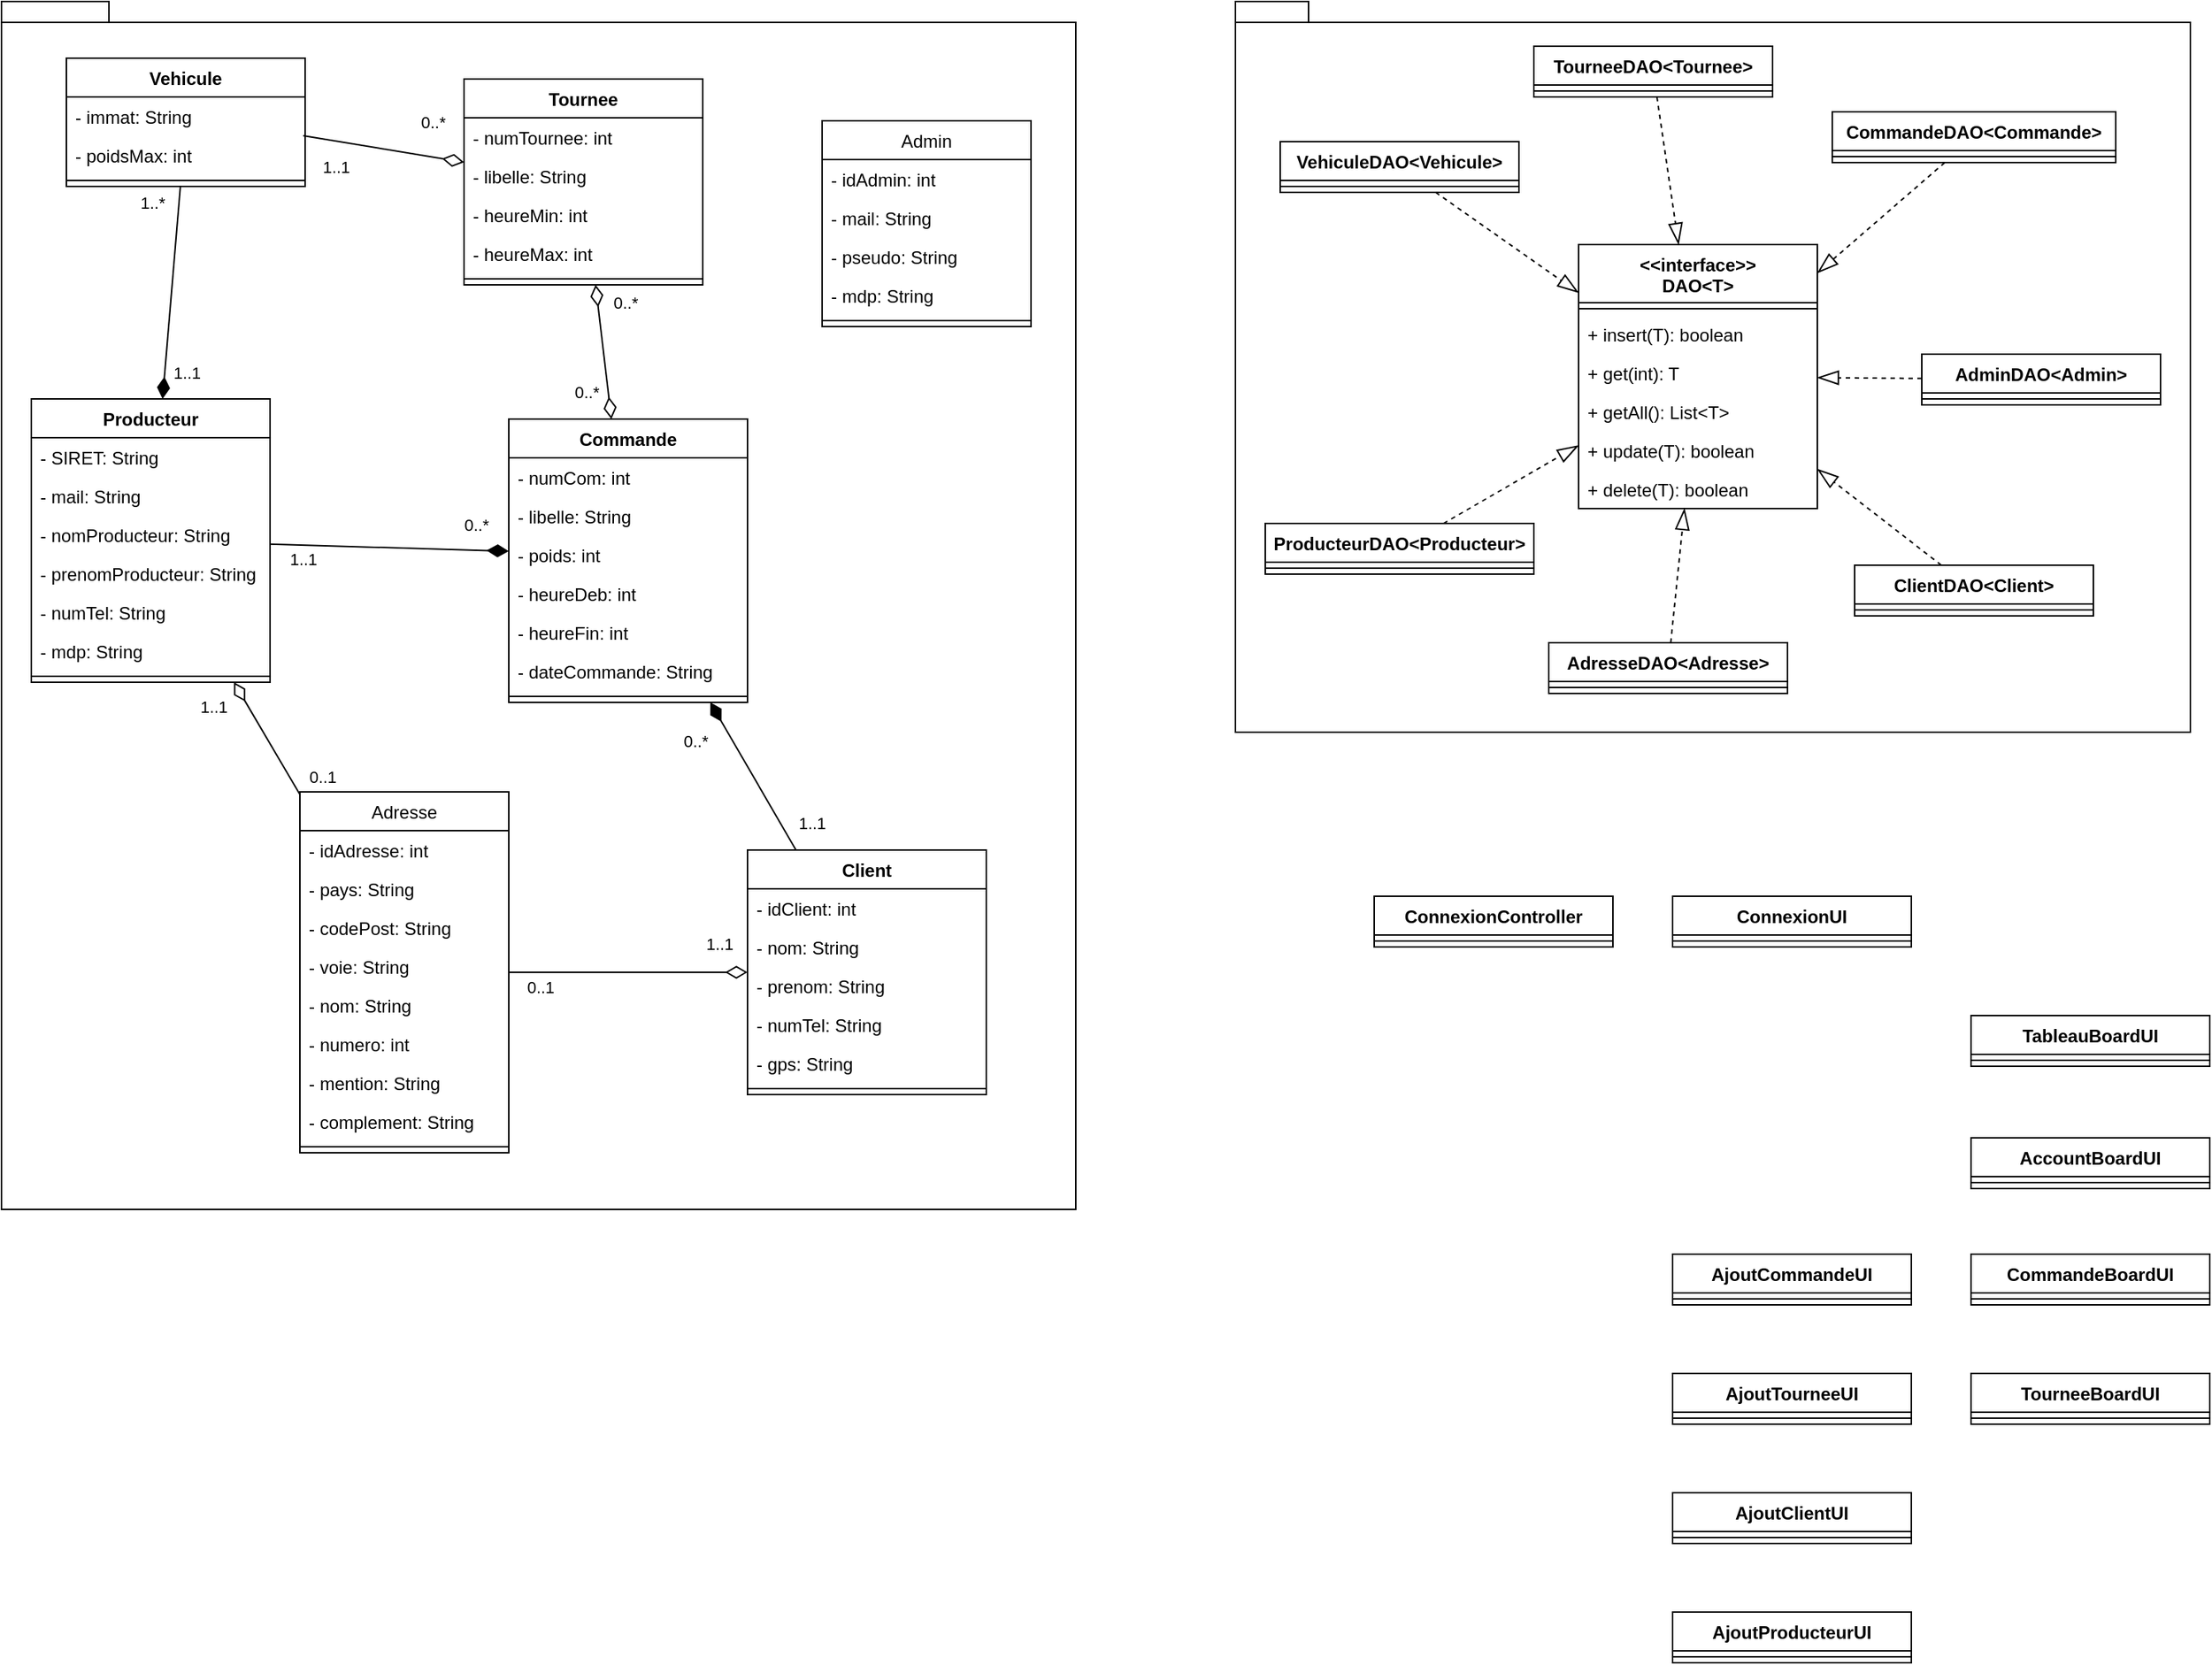 <mxfile version="20.5.1" type="device"><diagram id="C5RBs43oDa-KdzZeNtuy" name="Class"><mxGraphModel dx="1390" dy="1975" grid="1" gridSize="10" guides="1" tooltips="1" connect="1" arrows="1" fold="1" page="1" pageScale="1" pageWidth="827" pageHeight="1169" math="0" shadow="0"><root><mxCell id="WIyWlLk6GJQsqaUBKTNV-0"/><mxCell id="WIyWlLk6GJQsqaUBKTNV-1" parent="WIyWlLk6GJQsqaUBKTNV-0"/><mxCell id="vWDcuupS9mwyKKGLhvt5-141" value="" style="shape=folder;fontStyle=1;spacingTop=10;tabWidth=40;tabHeight=14;tabPosition=left;html=1;shadow=0;glass=0;" vertex="1" parent="WIyWlLk6GJQsqaUBKTNV-1"><mxGeometry x="827" width="640" height="490" as="geometry"/></mxCell><mxCell id="vWDcuupS9mwyKKGLhvt5-93" value="" style="shape=folder;fontStyle=1;spacingTop=10;tabWidth=12;tabHeight=14;tabPosition=left;html=1;shadow=0;" vertex="1" parent="WIyWlLk6GJQsqaUBKTNV-1"><mxGeometry width="720" height="810" as="geometry"/></mxCell><mxCell id="vWDcuupS9mwyKKGLhvt5-4" value="Tournee" style="swimlane;fontStyle=1;align=center;verticalAlign=top;childLayout=stackLayout;horizontal=1;startSize=26;horizontalStack=0;resizeParent=1;resizeParentMax=0;resizeLast=0;collapsible=1;marginBottom=0;" vertex="1" parent="WIyWlLk6GJQsqaUBKTNV-1"><mxGeometry x="310" y="52" width="160" height="138" as="geometry"/></mxCell><mxCell id="vWDcuupS9mwyKKGLhvt5-5" value="- numTournee: int&#xA;" style="text;strokeColor=none;fillColor=none;align=left;verticalAlign=top;spacingLeft=4;spacingRight=4;overflow=hidden;rotatable=0;points=[[0,0.5],[1,0.5]];portConstraint=eastwest;" vertex="1" parent="vWDcuupS9mwyKKGLhvt5-4"><mxGeometry y="26" width="160" height="26" as="geometry"/></mxCell><mxCell id="vWDcuupS9mwyKKGLhvt5-9" value="- libelle: String" style="text;strokeColor=none;fillColor=none;align=left;verticalAlign=top;spacingLeft=4;spacingRight=4;overflow=hidden;rotatable=0;points=[[0,0.5],[1,0.5]];portConstraint=eastwest;" vertex="1" parent="vWDcuupS9mwyKKGLhvt5-4"><mxGeometry y="52" width="160" height="26" as="geometry"/></mxCell><mxCell id="vWDcuupS9mwyKKGLhvt5-10" value="- heureMin: int" style="text;strokeColor=none;fillColor=none;align=left;verticalAlign=top;spacingLeft=4;spacingRight=4;overflow=hidden;rotatable=0;points=[[0,0.5],[1,0.5]];portConstraint=eastwest;" vertex="1" parent="vWDcuupS9mwyKKGLhvt5-4"><mxGeometry y="78" width="160" height="26" as="geometry"/></mxCell><mxCell id="vWDcuupS9mwyKKGLhvt5-11" value="- heureMax: int" style="text;strokeColor=none;fillColor=none;align=left;verticalAlign=top;spacingLeft=4;spacingRight=4;overflow=hidden;rotatable=0;points=[[0,0.5],[1,0.5]];portConstraint=eastwest;" vertex="1" parent="vWDcuupS9mwyKKGLhvt5-4"><mxGeometry y="104" width="160" height="26" as="geometry"/></mxCell><mxCell id="vWDcuupS9mwyKKGLhvt5-12" value="" style="line;strokeWidth=1;fillColor=none;align=left;verticalAlign=middle;spacingTop=-1;spacingLeft=3;spacingRight=3;rotatable=0;labelPosition=right;points=[];portConstraint=eastwest;strokeColor=inherit;" vertex="1" parent="vWDcuupS9mwyKKGLhvt5-4"><mxGeometry y="130" width="160" height="8" as="geometry"/></mxCell><mxCell id="vWDcuupS9mwyKKGLhvt5-32" style="rounded=0;orthogonalLoop=1;jettySize=auto;html=1;strokeWidth=1;startArrow=none;startFill=0;endArrow=diamondThin;endFill=1;startSize=12;endSize=12;" edge="1" parent="WIyWlLk6GJQsqaUBKTNV-1" source="vWDcuupS9mwyKKGLhvt5-14" target="vWDcuupS9mwyKKGLhvt5-21"><mxGeometry relative="1" as="geometry"/></mxCell><mxCell id="vWDcuupS9mwyKKGLhvt5-81" value="1..1" style="edgeLabel;html=1;align=center;verticalAlign=middle;resizable=0;points=[];" vertex="1" connectable="0" parent="vWDcuupS9mwyKKGLhvt5-32"><mxGeometry x="0.733" y="-1" relative="1" as="geometry"><mxPoint x="15" y="1" as="offset"/></mxGeometry></mxCell><mxCell id="vWDcuupS9mwyKKGLhvt5-82" value="1..*" style="edgeLabel;html=1;align=center;verticalAlign=middle;resizable=0;points=[];" vertex="1" connectable="0" parent="vWDcuupS9mwyKKGLhvt5-32"><mxGeometry x="-0.886" relative="1" as="geometry"><mxPoint x="-18" y="3" as="offset"/></mxGeometry></mxCell><mxCell id="vWDcuupS9mwyKKGLhvt5-14" value="Vehicule" style="swimlane;fontStyle=1;align=center;verticalAlign=top;childLayout=stackLayout;horizontal=1;startSize=26;horizontalStack=0;resizeParent=1;resizeParentMax=0;resizeLast=0;collapsible=1;marginBottom=0;" vertex="1" parent="WIyWlLk6GJQsqaUBKTNV-1"><mxGeometry x="43.5" y="38" width="160" height="86" as="geometry"/></mxCell><mxCell id="vWDcuupS9mwyKKGLhvt5-15" value="- immat: String" style="text;strokeColor=none;fillColor=none;align=left;verticalAlign=top;spacingLeft=4;spacingRight=4;overflow=hidden;rotatable=0;points=[[0,0.5],[1,0.5]];portConstraint=eastwest;" vertex="1" parent="vWDcuupS9mwyKKGLhvt5-14"><mxGeometry y="26" width="160" height="26" as="geometry"/></mxCell><mxCell id="vWDcuupS9mwyKKGLhvt5-18" value="- poidsMax: int" style="text;strokeColor=none;fillColor=none;align=left;verticalAlign=top;spacingLeft=4;spacingRight=4;overflow=hidden;rotatable=0;points=[[0,0.5],[1,0.5]];portConstraint=eastwest;" vertex="1" parent="vWDcuupS9mwyKKGLhvt5-14"><mxGeometry y="52" width="160" height="26" as="geometry"/></mxCell><mxCell id="vWDcuupS9mwyKKGLhvt5-16" value="" style="line;strokeWidth=1;fillColor=none;align=left;verticalAlign=middle;spacingTop=-1;spacingLeft=3;spacingRight=3;rotatable=0;labelPosition=right;points=[];portConstraint=eastwest;strokeColor=inherit;" vertex="1" parent="vWDcuupS9mwyKKGLhvt5-14"><mxGeometry y="78" width="160" height="8" as="geometry"/></mxCell><mxCell id="vWDcuupS9mwyKKGLhvt5-21" value="Producteur" style="swimlane;fontStyle=1;align=center;verticalAlign=top;childLayout=stackLayout;horizontal=1;startSize=26;horizontalStack=0;resizeParent=1;resizeParentMax=0;resizeLast=0;collapsible=1;marginBottom=0;" vertex="1" parent="WIyWlLk6GJQsqaUBKTNV-1"><mxGeometry x="20" y="266.5" width="160" height="190" as="geometry"/></mxCell><mxCell id="vWDcuupS9mwyKKGLhvt5-22" value="- SIRET: String" style="text;strokeColor=none;fillColor=none;align=left;verticalAlign=top;spacingLeft=4;spacingRight=4;overflow=hidden;rotatable=0;points=[[0,0.5],[1,0.5]];portConstraint=eastwest;" vertex="1" parent="vWDcuupS9mwyKKGLhvt5-21"><mxGeometry y="26" width="160" height="26" as="geometry"/></mxCell><mxCell id="vWDcuupS9mwyKKGLhvt5-25" value="- mail: String" style="text;strokeColor=none;fillColor=none;align=left;verticalAlign=top;spacingLeft=4;spacingRight=4;overflow=hidden;rotatable=0;points=[[0,0.5],[1,0.5]];portConstraint=eastwest;" vertex="1" parent="vWDcuupS9mwyKKGLhvt5-21"><mxGeometry y="52" width="160" height="26" as="geometry"/></mxCell><mxCell id="vWDcuupS9mwyKKGLhvt5-26" value="- nomProducteur: String" style="text;strokeColor=none;fillColor=none;align=left;verticalAlign=top;spacingLeft=4;spacingRight=4;overflow=hidden;rotatable=0;points=[[0,0.5],[1,0.5]];portConstraint=eastwest;" vertex="1" parent="vWDcuupS9mwyKKGLhvt5-21"><mxGeometry y="78" width="160" height="26" as="geometry"/></mxCell><mxCell id="vWDcuupS9mwyKKGLhvt5-27" value="- prenomProducteur: String" style="text;strokeColor=none;fillColor=none;align=left;verticalAlign=top;spacingLeft=4;spacingRight=4;overflow=hidden;rotatable=0;points=[[0,0.5],[1,0.5]];portConstraint=eastwest;" vertex="1" parent="vWDcuupS9mwyKKGLhvt5-21"><mxGeometry y="104" width="160" height="26" as="geometry"/></mxCell><mxCell id="vWDcuupS9mwyKKGLhvt5-28" value="- numTel: String" style="text;strokeColor=none;fillColor=none;align=left;verticalAlign=top;spacingLeft=4;spacingRight=4;overflow=hidden;rotatable=0;points=[[0,0.5],[1,0.5]];portConstraint=eastwest;" vertex="1" parent="vWDcuupS9mwyKKGLhvt5-21"><mxGeometry y="130" width="160" height="26" as="geometry"/></mxCell><mxCell id="vWDcuupS9mwyKKGLhvt5-29" value="- mdp: String" style="text;strokeColor=none;fillColor=none;align=left;verticalAlign=top;spacingLeft=4;spacingRight=4;overflow=hidden;rotatable=0;points=[[0,0.5],[1,0.5]];portConstraint=eastwest;" vertex="1" parent="vWDcuupS9mwyKKGLhvt5-21"><mxGeometry y="156" width="160" height="26" as="geometry"/></mxCell><mxCell id="vWDcuupS9mwyKKGLhvt5-23" value="" style="line;strokeWidth=1;fillColor=none;align=left;verticalAlign=middle;spacingTop=-1;spacingLeft=3;spacingRight=3;rotatable=0;labelPosition=right;points=[];portConstraint=eastwest;strokeColor=inherit;" vertex="1" parent="vWDcuupS9mwyKKGLhvt5-21"><mxGeometry y="182" width="160" height="8" as="geometry"/></mxCell><mxCell id="vWDcuupS9mwyKKGLhvt5-31" style="rounded=0;orthogonalLoop=1;jettySize=auto;html=1;strokeWidth=1;startArrow=none;startFill=0;endArrow=diamondThin;endFill=0;startSize=12;endSize=12;" edge="1" parent="WIyWlLk6GJQsqaUBKTNV-1" source="vWDcuupS9mwyKKGLhvt5-15" target="vWDcuupS9mwyKKGLhvt5-4"><mxGeometry relative="1" as="geometry"/></mxCell><mxCell id="vWDcuupS9mwyKKGLhvt5-83" value="0..*" style="edgeLabel;html=1;align=center;verticalAlign=middle;resizable=0;points=[];" vertex="1" connectable="0" parent="vWDcuupS9mwyKKGLhvt5-31"><mxGeometry x="0.629" relative="1" as="geometry"><mxPoint x="-1" y="-24" as="offset"/></mxGeometry></mxCell><mxCell id="vWDcuupS9mwyKKGLhvt5-84" value="1..1" style="edgeLabel;html=1;align=center;verticalAlign=middle;resizable=0;points=[];" vertex="1" connectable="0" parent="vWDcuupS9mwyKKGLhvt5-31"><mxGeometry x="-0.735" y="1" relative="1" as="geometry"><mxPoint x="7" y="19" as="offset"/></mxGeometry></mxCell><mxCell id="vWDcuupS9mwyKKGLhvt5-42" style="edgeStyle=none;rounded=0;orthogonalLoop=1;jettySize=auto;html=1;strokeWidth=1;startArrow=diamondThin;startFill=0;endArrow=diamondThin;endFill=0;startSize=12;endSize=12;" edge="1" parent="WIyWlLk6GJQsqaUBKTNV-1" source="vWDcuupS9mwyKKGLhvt5-33" target="vWDcuupS9mwyKKGLhvt5-4"><mxGeometry relative="1" as="geometry"/></mxCell><mxCell id="vWDcuupS9mwyKKGLhvt5-91" value="0..*" style="edgeLabel;html=1;align=center;verticalAlign=middle;resizable=0;points=[];" vertex="1" connectable="0" parent="vWDcuupS9mwyKKGLhvt5-42"><mxGeometry x="0.674" y="-1" relative="1" as="geometry"><mxPoint x="17" y="-3" as="offset"/></mxGeometry></mxCell><mxCell id="vWDcuupS9mwyKKGLhvt5-92" value="0..*" style="edgeLabel;html=1;align=center;verticalAlign=middle;resizable=0;points=[];" vertex="1" connectable="0" parent="vWDcuupS9mwyKKGLhvt5-42"><mxGeometry x="-0.584" relative="1" as="geometry"><mxPoint x="-15" y="1" as="offset"/></mxGeometry></mxCell><mxCell id="vWDcuupS9mwyKKGLhvt5-33" value="Commande" style="swimlane;fontStyle=1;align=center;verticalAlign=top;childLayout=stackLayout;horizontal=1;startSize=26;horizontalStack=0;resizeParent=1;resizeParentMax=0;resizeLast=0;collapsible=1;marginBottom=0;swimlaneLine=1;shadow=0;" vertex="1" parent="WIyWlLk6GJQsqaUBKTNV-1"><mxGeometry x="340" y="280" width="160" height="190" as="geometry"/></mxCell><mxCell id="vWDcuupS9mwyKKGLhvt5-34" value="- numCom: int" style="text;strokeColor=none;fillColor=none;align=left;verticalAlign=top;spacingLeft=4;spacingRight=4;overflow=hidden;rotatable=0;points=[[0,0.5],[1,0.5]];portConstraint=eastwest;" vertex="1" parent="vWDcuupS9mwyKKGLhvt5-33"><mxGeometry y="26" width="160" height="26" as="geometry"/></mxCell><mxCell id="vWDcuupS9mwyKKGLhvt5-37" value="- libelle: String" style="text;strokeColor=none;fillColor=none;align=left;verticalAlign=top;spacingLeft=4;spacingRight=4;overflow=hidden;rotatable=0;points=[[0,0.5],[1,0.5]];portConstraint=eastwest;" vertex="1" parent="vWDcuupS9mwyKKGLhvt5-33"><mxGeometry y="52" width="160" height="26" as="geometry"/></mxCell><mxCell id="vWDcuupS9mwyKKGLhvt5-38" value="- poids: int" style="text;strokeColor=none;fillColor=none;align=left;verticalAlign=top;spacingLeft=4;spacingRight=4;overflow=hidden;rotatable=0;points=[[0,0.5],[1,0.5]];portConstraint=eastwest;" vertex="1" parent="vWDcuupS9mwyKKGLhvt5-33"><mxGeometry y="78" width="160" height="26" as="geometry"/></mxCell><mxCell id="vWDcuupS9mwyKKGLhvt5-39" value="- heureDeb: int" style="text;strokeColor=none;fillColor=none;align=left;verticalAlign=top;spacingLeft=4;spacingRight=4;overflow=hidden;rotatable=0;points=[[0,0.5],[1,0.5]];portConstraint=eastwest;" vertex="1" parent="vWDcuupS9mwyKKGLhvt5-33"><mxGeometry y="104" width="160" height="26" as="geometry"/></mxCell><mxCell id="vWDcuupS9mwyKKGLhvt5-40" value="- heureFin: int" style="text;strokeColor=none;fillColor=none;align=left;verticalAlign=top;spacingLeft=4;spacingRight=4;overflow=hidden;rotatable=0;points=[[0,0.5],[1,0.5]];portConstraint=eastwest;" vertex="1" parent="vWDcuupS9mwyKKGLhvt5-33"><mxGeometry y="130" width="160" height="26" as="geometry"/></mxCell><mxCell id="vWDcuupS9mwyKKGLhvt5-41" value="- dateCommande: String" style="text;strokeColor=none;fillColor=none;align=left;verticalAlign=top;spacingLeft=4;spacingRight=4;overflow=hidden;rotatable=0;points=[[0,0.5],[1,0.5]];portConstraint=eastwest;" vertex="1" parent="vWDcuupS9mwyKKGLhvt5-33"><mxGeometry y="156" width="160" height="26" as="geometry"/></mxCell><mxCell id="vWDcuupS9mwyKKGLhvt5-35" value="" style="line;strokeWidth=1;fillColor=none;align=left;verticalAlign=middle;spacingTop=-1;spacingLeft=3;spacingRight=3;rotatable=0;labelPosition=right;points=[];portConstraint=eastwest;strokeColor=inherit;" vertex="1" parent="vWDcuupS9mwyKKGLhvt5-33"><mxGeometry y="182" width="160" height="8" as="geometry"/></mxCell><mxCell id="vWDcuupS9mwyKKGLhvt5-44" style="edgeStyle=none;rounded=0;orthogonalLoop=1;jettySize=auto;html=1;strokeWidth=1;startArrow=none;startFill=0;endArrow=diamondThin;endFill=1;startSize=12;endSize=12;shadow=0;" edge="1" parent="WIyWlLk6GJQsqaUBKTNV-1" source="vWDcuupS9mwyKKGLhvt5-21" target="vWDcuupS9mwyKKGLhvt5-38"><mxGeometry relative="1" as="geometry"/></mxCell><mxCell id="vWDcuupS9mwyKKGLhvt5-78" value="0..*" style="edgeLabel;html=1;align=center;verticalAlign=middle;resizable=0;points=[];" vertex="1" connectable="0" parent="vWDcuupS9mwyKKGLhvt5-44"><mxGeometry x="0.592" y="-1" relative="1" as="geometry"><mxPoint x="10" y="-18" as="offset"/></mxGeometry></mxCell><mxCell id="vWDcuupS9mwyKKGLhvt5-80" value="1..1" style="edgeLabel;html=1;align=center;verticalAlign=middle;resizable=0;points=[];" vertex="1" connectable="0" parent="vWDcuupS9mwyKKGLhvt5-44"><mxGeometry x="-0.765" y="1" relative="1" as="geometry"><mxPoint x="3" y="10" as="offset"/></mxGeometry></mxCell><mxCell id="vWDcuupS9mwyKKGLhvt5-55" style="edgeStyle=none;rounded=0;orthogonalLoop=1;jettySize=auto;html=1;strokeWidth=1;startArrow=none;startFill=0;endArrow=diamondThin;endFill=0;startSize=12;endSize=12;" edge="1" parent="WIyWlLk6GJQsqaUBKTNV-1" source="vWDcuupS9mwyKKGLhvt5-45" target="vWDcuupS9mwyKKGLhvt5-21"><mxGeometry relative="1" as="geometry"/></mxCell><mxCell id="vWDcuupS9mwyKKGLhvt5-85" value="1..1" style="edgeLabel;html=1;align=center;verticalAlign=middle;resizable=0;points=[];" vertex="1" connectable="0" parent="vWDcuupS9mwyKKGLhvt5-55"><mxGeometry x="0.731" relative="1" as="geometry"><mxPoint x="-20" y="6" as="offset"/></mxGeometry></mxCell><mxCell id="vWDcuupS9mwyKKGLhvt5-86" value="0..1" style="edgeLabel;html=1;align=center;verticalAlign=middle;resizable=0;points=[];" vertex="1" connectable="0" parent="vWDcuupS9mwyKKGLhvt5-55"><mxGeometry x="-0.769" relative="1" as="geometry"><mxPoint x="20" y="-3" as="offset"/></mxGeometry></mxCell><mxCell id="vWDcuupS9mwyKKGLhvt5-71" style="edgeStyle=none;rounded=0;orthogonalLoop=1;jettySize=auto;html=1;strokeWidth=1;startArrow=none;startFill=0;endArrow=diamondThin;endFill=0;startSize=12;endSize=12;" edge="1" parent="WIyWlLk6GJQsqaUBKTNV-1" source="vWDcuupS9mwyKKGLhvt5-45" target="vWDcuupS9mwyKKGLhvt5-62"><mxGeometry relative="1" as="geometry"/></mxCell><mxCell id="vWDcuupS9mwyKKGLhvt5-87" value="0..1" style="edgeLabel;html=1;align=center;verticalAlign=middle;resizable=0;points=[];" vertex="1" connectable="0" parent="vWDcuupS9mwyKKGLhvt5-71"><mxGeometry x="-0.84" y="-2" relative="1" as="geometry"><mxPoint x="8" y="8" as="offset"/></mxGeometry></mxCell><mxCell id="vWDcuupS9mwyKKGLhvt5-88" value="1..1" style="edgeLabel;html=1;align=center;verticalAlign=middle;resizable=0;points=[];" vertex="1" connectable="0" parent="vWDcuupS9mwyKKGLhvt5-71"><mxGeometry x="0.756" relative="1" as="geometry"><mxPoint y="-19" as="offset"/></mxGeometry></mxCell><mxCell id="vWDcuupS9mwyKKGLhvt5-45" value="Adresse" style="swimlane;fontStyle=0;childLayout=stackLayout;horizontal=1;startSize=26;fillColor=none;horizontalStack=0;resizeParent=1;resizeParentMax=0;resizeLast=0;collapsible=1;marginBottom=0;glass=0;" vertex="1" parent="WIyWlLk6GJQsqaUBKTNV-1"><mxGeometry x="200" y="530" width="140" height="242" as="geometry"><mxRectangle x="213.5" y="560" width="90" height="30" as="alternateBounds"/></mxGeometry></mxCell><mxCell id="vWDcuupS9mwyKKGLhvt5-46" value="- idAdresse: int" style="text;strokeColor=none;fillColor=none;align=left;verticalAlign=top;spacingLeft=4;spacingRight=4;overflow=hidden;rotatable=0;points=[[0,0.5],[1,0.5]];portConstraint=eastwest;" vertex="1" parent="vWDcuupS9mwyKKGLhvt5-45"><mxGeometry y="26" width="140" height="26" as="geometry"/></mxCell><mxCell id="vWDcuupS9mwyKKGLhvt5-47" value="- pays: String" style="text;strokeColor=none;fillColor=none;align=left;verticalAlign=top;spacingLeft=4;spacingRight=4;overflow=hidden;rotatable=0;points=[[0,0.5],[1,0.5]];portConstraint=eastwest;" vertex="1" parent="vWDcuupS9mwyKKGLhvt5-45"><mxGeometry y="52" width="140" height="26" as="geometry"/></mxCell><mxCell id="vWDcuupS9mwyKKGLhvt5-48" value="- codePost: String" style="text;strokeColor=none;fillColor=none;align=left;verticalAlign=top;spacingLeft=4;spacingRight=4;overflow=hidden;rotatable=0;points=[[0,0.5],[1,0.5]];portConstraint=eastwest;" vertex="1" parent="vWDcuupS9mwyKKGLhvt5-45"><mxGeometry y="78" width="140" height="26" as="geometry"/></mxCell><mxCell id="vWDcuupS9mwyKKGLhvt5-50" value="- voie: String" style="text;strokeColor=none;fillColor=none;align=left;verticalAlign=top;spacingLeft=4;spacingRight=4;overflow=hidden;rotatable=0;points=[[0,0.5],[1,0.5]];portConstraint=eastwest;" vertex="1" parent="vWDcuupS9mwyKKGLhvt5-45"><mxGeometry y="104" width="140" height="26" as="geometry"/></mxCell><mxCell id="vWDcuupS9mwyKKGLhvt5-51" value="- nom: String" style="text;strokeColor=none;fillColor=none;align=left;verticalAlign=top;spacingLeft=4;spacingRight=4;overflow=hidden;rotatable=0;points=[[0,0.5],[1,0.5]];portConstraint=eastwest;" vertex="1" parent="vWDcuupS9mwyKKGLhvt5-45"><mxGeometry y="130" width="140" height="26" as="geometry"/></mxCell><mxCell id="vWDcuupS9mwyKKGLhvt5-52" value="- numero: int" style="text;strokeColor=none;fillColor=none;align=left;verticalAlign=top;spacingLeft=4;spacingRight=4;overflow=hidden;rotatable=0;points=[[0,0.5],[1,0.5]];portConstraint=eastwest;" vertex="1" parent="vWDcuupS9mwyKKGLhvt5-45"><mxGeometry y="156" width="140" height="26" as="geometry"/></mxCell><mxCell id="vWDcuupS9mwyKKGLhvt5-53" value="- mention: String" style="text;strokeColor=none;fillColor=none;align=left;verticalAlign=top;spacingLeft=4;spacingRight=4;overflow=hidden;rotatable=0;points=[[0,0.5],[1,0.5]];portConstraint=eastwest;" vertex="1" parent="vWDcuupS9mwyKKGLhvt5-45"><mxGeometry y="182" width="140" height="26" as="geometry"/></mxCell><mxCell id="vWDcuupS9mwyKKGLhvt5-54" value="- complement: String" style="text;strokeColor=none;fillColor=none;align=left;verticalAlign=top;spacingLeft=4;spacingRight=4;overflow=hidden;rotatable=0;points=[[0,0.5],[1,0.5]];portConstraint=eastwest;" vertex="1" parent="vWDcuupS9mwyKKGLhvt5-45"><mxGeometry y="208" width="140" height="26" as="geometry"/></mxCell><mxCell id="vWDcuupS9mwyKKGLhvt5-49" value="" style="line;strokeWidth=1;fillColor=none;align=left;verticalAlign=middle;spacingTop=-1;spacingLeft=3;spacingRight=3;rotatable=0;labelPosition=right;points=[];portConstraint=eastwest;strokeColor=inherit;" vertex="1" parent="vWDcuupS9mwyKKGLhvt5-45"><mxGeometry y="234" width="140" height="8" as="geometry"/></mxCell><mxCell id="vWDcuupS9mwyKKGLhvt5-56" value="Admin" style="swimlane;fontStyle=0;childLayout=stackLayout;horizontal=1;startSize=26;fillColor=none;horizontalStack=0;resizeParent=1;resizeParentMax=0;resizeLast=0;collapsible=1;marginBottom=0;" vertex="1" parent="WIyWlLk6GJQsqaUBKTNV-1"><mxGeometry x="550" y="80" width="140" height="138" as="geometry"/></mxCell><mxCell id="vWDcuupS9mwyKKGLhvt5-57" value="- idAdmin: int" style="text;strokeColor=none;fillColor=none;align=left;verticalAlign=top;spacingLeft=4;spacingRight=4;overflow=hidden;rotatable=0;points=[[0,0.5],[1,0.5]];portConstraint=eastwest;" vertex="1" parent="vWDcuupS9mwyKKGLhvt5-56"><mxGeometry y="26" width="140" height="26" as="geometry"/></mxCell><mxCell id="vWDcuupS9mwyKKGLhvt5-58" value="- mail: String" style="text;strokeColor=none;fillColor=none;align=left;verticalAlign=top;spacingLeft=4;spacingRight=4;overflow=hidden;rotatable=0;points=[[0,0.5],[1,0.5]];portConstraint=eastwest;" vertex="1" parent="vWDcuupS9mwyKKGLhvt5-56"><mxGeometry y="52" width="140" height="26" as="geometry"/></mxCell><mxCell id="vWDcuupS9mwyKKGLhvt5-59" value="- pseudo: String" style="text;strokeColor=none;fillColor=none;align=left;verticalAlign=top;spacingLeft=4;spacingRight=4;overflow=hidden;rotatable=0;points=[[0,0.5],[1,0.5]];portConstraint=eastwest;" vertex="1" parent="vWDcuupS9mwyKKGLhvt5-56"><mxGeometry y="78" width="140" height="26" as="geometry"/></mxCell><mxCell id="vWDcuupS9mwyKKGLhvt5-60" value="- mdp: String" style="text;strokeColor=none;fillColor=none;align=left;verticalAlign=top;spacingLeft=4;spacingRight=4;overflow=hidden;rotatable=0;points=[[0,0.5],[1,0.5]];portConstraint=eastwest;" vertex="1" parent="vWDcuupS9mwyKKGLhvt5-56"><mxGeometry y="104" width="140" height="26" as="geometry"/></mxCell><mxCell id="vWDcuupS9mwyKKGLhvt5-61" value="" style="line;strokeWidth=1;fillColor=none;align=left;verticalAlign=middle;spacingTop=-1;spacingLeft=3;spacingRight=3;rotatable=0;labelPosition=right;points=[];portConstraint=eastwest;strokeColor=inherit;" vertex="1" parent="vWDcuupS9mwyKKGLhvt5-56"><mxGeometry y="130" width="140" height="8" as="geometry"/></mxCell><mxCell id="vWDcuupS9mwyKKGLhvt5-72" style="edgeStyle=none;rounded=0;orthogonalLoop=1;jettySize=auto;html=1;strokeWidth=1;startArrow=none;startFill=0;endArrow=diamondThin;endFill=1;startSize=12;endSize=12;" edge="1" parent="WIyWlLk6GJQsqaUBKTNV-1" source="vWDcuupS9mwyKKGLhvt5-62" target="vWDcuupS9mwyKKGLhvt5-33"><mxGeometry relative="1" as="geometry"/></mxCell><mxCell id="vWDcuupS9mwyKKGLhvt5-89" value="0..*" style="edgeLabel;html=1;align=center;verticalAlign=middle;resizable=0;points=[];" vertex="1" connectable="0" parent="vWDcuupS9mwyKKGLhvt5-72"><mxGeometry x="0.733" y="-2" relative="1" as="geometry"><mxPoint x="-20" y="13" as="offset"/></mxGeometry></mxCell><mxCell id="vWDcuupS9mwyKKGLhvt5-90" value="1..1" style="edgeLabel;html=1;align=center;verticalAlign=middle;resizable=0;points=[];" vertex="1" connectable="0" parent="vWDcuupS9mwyKKGLhvt5-72"><mxGeometry x="-0.73" y="2" relative="1" as="geometry"><mxPoint x="20" y="-6" as="offset"/></mxGeometry></mxCell><mxCell id="vWDcuupS9mwyKKGLhvt5-62" value="Client" style="swimlane;fontStyle=1;align=center;verticalAlign=top;childLayout=stackLayout;horizontal=1;startSize=26;horizontalStack=0;resizeParent=1;resizeParentMax=0;resizeLast=0;collapsible=1;marginBottom=0;" vertex="1" parent="WIyWlLk6GJQsqaUBKTNV-1"><mxGeometry x="500" y="569" width="160" height="164" as="geometry"/></mxCell><mxCell id="vWDcuupS9mwyKKGLhvt5-63" value="- idClient: int" style="text;strokeColor=none;fillColor=none;align=left;verticalAlign=top;spacingLeft=4;spacingRight=4;overflow=hidden;rotatable=0;points=[[0,0.5],[1,0.5]];portConstraint=eastwest;" vertex="1" parent="vWDcuupS9mwyKKGLhvt5-62"><mxGeometry y="26" width="160" height="26" as="geometry"/></mxCell><mxCell id="vWDcuupS9mwyKKGLhvt5-65" value="- nom: String" style="text;strokeColor=none;fillColor=none;align=left;verticalAlign=top;spacingLeft=4;spacingRight=4;overflow=hidden;rotatable=0;points=[[0,0.5],[1,0.5]];portConstraint=eastwest;" vertex="1" parent="vWDcuupS9mwyKKGLhvt5-62"><mxGeometry y="52" width="160" height="26" as="geometry"/></mxCell><mxCell id="vWDcuupS9mwyKKGLhvt5-66" value="- prenom: String" style="text;strokeColor=none;fillColor=none;align=left;verticalAlign=top;spacingLeft=4;spacingRight=4;overflow=hidden;rotatable=0;points=[[0,0.5],[1,0.5]];portConstraint=eastwest;" vertex="1" parent="vWDcuupS9mwyKKGLhvt5-62"><mxGeometry y="78" width="160" height="26" as="geometry"/></mxCell><mxCell id="vWDcuupS9mwyKKGLhvt5-67" value="- numTel: String" style="text;strokeColor=none;fillColor=none;align=left;verticalAlign=top;spacingLeft=4;spacingRight=4;overflow=hidden;rotatable=0;points=[[0,0.5],[1,0.5]];portConstraint=eastwest;" vertex="1" parent="vWDcuupS9mwyKKGLhvt5-62"><mxGeometry y="104" width="160" height="26" as="geometry"/></mxCell><mxCell id="vWDcuupS9mwyKKGLhvt5-68" value="- gps: String" style="text;strokeColor=none;fillColor=none;align=left;verticalAlign=top;spacingLeft=4;spacingRight=4;overflow=hidden;rotatable=0;points=[[0,0.5],[1,0.5]];portConstraint=eastwest;" vertex="1" parent="vWDcuupS9mwyKKGLhvt5-62"><mxGeometry y="130" width="160" height="26" as="geometry"/></mxCell><mxCell id="vWDcuupS9mwyKKGLhvt5-64" value="" style="line;strokeWidth=1;fillColor=none;align=left;verticalAlign=middle;spacingTop=-1;spacingLeft=3;spacingRight=3;rotatable=0;labelPosition=right;points=[];portConstraint=eastwest;strokeColor=inherit;" vertex="1" parent="vWDcuupS9mwyKKGLhvt5-62"><mxGeometry y="156" width="160" height="8" as="geometry"/></mxCell><mxCell id="vWDcuupS9mwyKKGLhvt5-107" value="&lt;&lt;interface&gt;&gt;&#xA;DAO&lt;T&gt;&#xA;" style="swimlane;fontStyle=1;align=center;verticalAlign=top;childLayout=stackLayout;horizontal=1;startSize=39;horizontalStack=0;resizeParent=1;resizeParentMax=0;resizeLast=0;collapsible=1;marginBottom=0;shadow=0;glass=0;" vertex="1" parent="WIyWlLk6GJQsqaUBKTNV-1"><mxGeometry x="1057" y="163" width="160" height="177" as="geometry"/></mxCell><mxCell id="vWDcuupS9mwyKKGLhvt5-109" value="" style="line;strokeWidth=1;fillColor=none;align=left;verticalAlign=middle;spacingTop=-1;spacingLeft=3;spacingRight=3;rotatable=0;labelPosition=right;points=[];portConstraint=eastwest;strokeColor=inherit;shadow=0;glass=0;" vertex="1" parent="vWDcuupS9mwyKKGLhvt5-107"><mxGeometry y="39" width="160" height="8" as="geometry"/></mxCell><mxCell id="vWDcuupS9mwyKKGLhvt5-108" value="+ insert(T): boolean" style="text;strokeColor=none;fillColor=none;align=left;verticalAlign=top;spacingLeft=4;spacingRight=4;overflow=hidden;rotatable=0;points=[[0,0.5],[1,0.5]];portConstraint=eastwest;shadow=0;glass=0;" vertex="1" parent="vWDcuupS9mwyKKGLhvt5-107"><mxGeometry y="47" width="160" height="26" as="geometry"/></mxCell><mxCell id="vWDcuupS9mwyKKGLhvt5-114" value="+ get(int): T" style="text;strokeColor=none;fillColor=none;align=left;verticalAlign=top;spacingLeft=4;spacingRight=4;overflow=hidden;rotatable=0;points=[[0,0.5],[1,0.5]];portConstraint=eastwest;shadow=0;glass=0;" vertex="1" parent="vWDcuupS9mwyKKGLhvt5-107"><mxGeometry y="73" width="160" height="26" as="geometry"/></mxCell><mxCell id="vWDcuupS9mwyKKGLhvt5-117" value="+ getAll(): List&lt;T&gt;" style="text;strokeColor=none;fillColor=none;align=left;verticalAlign=top;spacingLeft=4;spacingRight=4;overflow=hidden;rotatable=0;points=[[0,0.5],[1,0.5]];portConstraint=eastwest;shadow=0;glass=0;" vertex="1" parent="vWDcuupS9mwyKKGLhvt5-107"><mxGeometry y="99" width="160" height="26" as="geometry"/></mxCell><mxCell id="vWDcuupS9mwyKKGLhvt5-115" value="+ update(T): boolean" style="text;strokeColor=none;fillColor=none;align=left;verticalAlign=top;spacingLeft=4;spacingRight=4;overflow=hidden;rotatable=0;points=[[0,0.5],[1,0.5]];portConstraint=eastwest;shadow=0;glass=0;" vertex="1" parent="vWDcuupS9mwyKKGLhvt5-107"><mxGeometry y="125" width="160" height="26" as="geometry"/></mxCell><mxCell id="vWDcuupS9mwyKKGLhvt5-116" value="+ delete(T): boolean" style="text;strokeColor=none;fillColor=none;align=left;verticalAlign=top;spacingLeft=4;spacingRight=4;overflow=hidden;rotatable=0;points=[[0,0.5],[1,0.5]];portConstraint=eastwest;shadow=0;glass=0;" vertex="1" parent="vWDcuupS9mwyKKGLhvt5-107"><mxGeometry y="151" width="160" height="26" as="geometry"/></mxCell><mxCell id="vWDcuupS9mwyKKGLhvt5-122" style="edgeStyle=none;rounded=0;orthogonalLoop=1;jettySize=auto;html=1;shadow=0;strokeWidth=1;startArrow=none;startFill=0;endArrow=blockThin;endFill=0;startSize=12;endSize=12;dashed=1;" edge="1" parent="WIyWlLk6GJQsqaUBKTNV-1" source="vWDcuupS9mwyKKGLhvt5-118" target="vWDcuupS9mwyKKGLhvt5-107"><mxGeometry relative="1" as="geometry"/></mxCell><mxCell id="vWDcuupS9mwyKKGLhvt5-118" value="TourneeDAO&lt;Tournee&gt;" style="swimlane;fontStyle=1;align=center;verticalAlign=top;childLayout=stackLayout;horizontal=1;startSize=26;horizontalStack=0;resizeParent=1;resizeParentMax=0;resizeLast=0;collapsible=1;marginBottom=0;shadow=0;glass=0;" vertex="1" parent="WIyWlLk6GJQsqaUBKTNV-1"><mxGeometry x="1027" y="30" width="160" height="34" as="geometry"/></mxCell><mxCell id="vWDcuupS9mwyKKGLhvt5-120" value="" style="line;strokeWidth=1;fillColor=none;align=left;verticalAlign=middle;spacingTop=-1;spacingLeft=3;spacingRight=3;rotatable=0;labelPosition=right;points=[];portConstraint=eastwest;strokeColor=inherit;shadow=0;glass=0;" vertex="1" parent="vWDcuupS9mwyKKGLhvt5-118"><mxGeometry y="26" width="160" height="8" as="geometry"/></mxCell><mxCell id="vWDcuupS9mwyKKGLhvt5-125" style="edgeStyle=none;rounded=0;orthogonalLoop=1;jettySize=auto;html=1;shadow=0;dashed=1;strokeWidth=1;startArrow=none;startFill=0;endArrow=blockThin;endFill=0;startSize=12;endSize=12;" edge="1" parent="WIyWlLk6GJQsqaUBKTNV-1" source="vWDcuupS9mwyKKGLhvt5-123" target="vWDcuupS9mwyKKGLhvt5-107"><mxGeometry relative="1" as="geometry"/></mxCell><mxCell id="vWDcuupS9mwyKKGLhvt5-123" value="CommandeDAO&lt;Commande&gt;" style="swimlane;fontStyle=1;align=center;verticalAlign=top;childLayout=stackLayout;horizontal=1;startSize=26;horizontalStack=0;resizeParent=1;resizeParentMax=0;resizeLast=0;collapsible=1;marginBottom=0;shadow=0;glass=0;" vertex="1" parent="WIyWlLk6GJQsqaUBKTNV-1"><mxGeometry x="1227" y="74" width="190" height="34" as="geometry"/></mxCell><mxCell id="vWDcuupS9mwyKKGLhvt5-124" value="" style="line;strokeWidth=1;fillColor=none;align=left;verticalAlign=middle;spacingTop=-1;spacingLeft=3;spacingRight=3;rotatable=0;labelPosition=right;points=[];portConstraint=eastwest;strokeColor=inherit;shadow=0;glass=0;" vertex="1" parent="vWDcuupS9mwyKKGLhvt5-123"><mxGeometry y="26" width="190" height="8" as="geometry"/></mxCell><mxCell id="vWDcuupS9mwyKKGLhvt5-128" style="edgeStyle=none;rounded=0;orthogonalLoop=1;jettySize=auto;html=1;shadow=0;dashed=1;strokeWidth=1;startArrow=none;startFill=0;endArrow=blockThin;endFill=0;startSize=12;endSize=12;" edge="1" parent="WIyWlLk6GJQsqaUBKTNV-1" source="vWDcuupS9mwyKKGLhvt5-126" target="vWDcuupS9mwyKKGLhvt5-107"><mxGeometry relative="1" as="geometry"/></mxCell><mxCell id="vWDcuupS9mwyKKGLhvt5-126" value="VehiculeDAO&lt;Vehicule&gt;" style="swimlane;fontStyle=1;align=center;verticalAlign=top;childLayout=stackLayout;horizontal=1;startSize=26;horizontalStack=0;resizeParent=1;resizeParentMax=0;resizeLast=0;collapsible=1;marginBottom=0;shadow=0;glass=0;" vertex="1" parent="WIyWlLk6GJQsqaUBKTNV-1"><mxGeometry x="857" y="94" width="160" height="34" as="geometry"/></mxCell><mxCell id="vWDcuupS9mwyKKGLhvt5-127" value="" style="line;strokeWidth=1;fillColor=none;align=left;verticalAlign=middle;spacingTop=-1;spacingLeft=3;spacingRight=3;rotatable=0;labelPosition=right;points=[];portConstraint=eastwest;strokeColor=inherit;shadow=0;glass=0;" vertex="1" parent="vWDcuupS9mwyKKGLhvt5-126"><mxGeometry y="26" width="160" height="8" as="geometry"/></mxCell><mxCell id="vWDcuupS9mwyKKGLhvt5-131" style="edgeStyle=none;rounded=0;orthogonalLoop=1;jettySize=auto;html=1;shadow=0;dashed=1;strokeWidth=1;startArrow=none;startFill=0;endArrow=blockThin;endFill=0;startSize=12;endSize=12;" edge="1" parent="WIyWlLk6GJQsqaUBKTNV-1" source="vWDcuupS9mwyKKGLhvt5-129" target="vWDcuupS9mwyKKGLhvt5-107"><mxGeometry relative="1" as="geometry"/></mxCell><mxCell id="vWDcuupS9mwyKKGLhvt5-129" value="ProducteurDAO&lt;Producteur&gt;" style="swimlane;fontStyle=1;align=center;verticalAlign=top;childLayout=stackLayout;horizontal=1;startSize=26;horizontalStack=0;resizeParent=1;resizeParentMax=0;resizeLast=0;collapsible=1;marginBottom=0;shadow=0;glass=0;" vertex="1" parent="WIyWlLk6GJQsqaUBKTNV-1"><mxGeometry x="847" y="350" width="180" height="34" as="geometry"/></mxCell><mxCell id="vWDcuupS9mwyKKGLhvt5-130" value="" style="line;strokeWidth=1;fillColor=none;align=left;verticalAlign=middle;spacingTop=-1;spacingLeft=3;spacingRight=3;rotatable=0;labelPosition=right;points=[];portConstraint=eastwest;strokeColor=inherit;shadow=0;glass=0;" vertex="1" parent="vWDcuupS9mwyKKGLhvt5-129"><mxGeometry y="26" width="180" height="8" as="geometry"/></mxCell><mxCell id="vWDcuupS9mwyKKGLhvt5-134" style="edgeStyle=none;rounded=0;orthogonalLoop=1;jettySize=auto;html=1;shadow=0;dashed=1;strokeWidth=1;startArrow=none;startFill=0;endArrow=blockThin;endFill=0;startSize=12;endSize=12;" edge="1" parent="WIyWlLk6GJQsqaUBKTNV-1" source="vWDcuupS9mwyKKGLhvt5-132" target="vWDcuupS9mwyKKGLhvt5-107"><mxGeometry relative="1" as="geometry"/></mxCell><mxCell id="vWDcuupS9mwyKKGLhvt5-132" value="AdresseDAO&lt;Adresse&gt;" style="swimlane;fontStyle=1;align=center;verticalAlign=top;childLayout=stackLayout;horizontal=1;startSize=26;horizontalStack=0;resizeParent=1;resizeParentMax=0;resizeLast=0;collapsible=1;marginBottom=0;shadow=0;glass=0;" vertex="1" parent="WIyWlLk6GJQsqaUBKTNV-1"><mxGeometry x="1037" y="430" width="160" height="34" as="geometry"/></mxCell><mxCell id="vWDcuupS9mwyKKGLhvt5-133" value="" style="line;strokeWidth=1;fillColor=none;align=left;verticalAlign=middle;spacingTop=-1;spacingLeft=3;spacingRight=3;rotatable=0;labelPosition=right;points=[];portConstraint=eastwest;strokeColor=inherit;shadow=0;glass=0;" vertex="1" parent="vWDcuupS9mwyKKGLhvt5-132"><mxGeometry y="26" width="160" height="8" as="geometry"/></mxCell><mxCell id="vWDcuupS9mwyKKGLhvt5-137" style="edgeStyle=none;rounded=0;orthogonalLoop=1;jettySize=auto;html=1;shadow=0;dashed=1;strokeWidth=1;startArrow=none;startFill=0;endArrow=blockThin;endFill=0;startSize=12;endSize=12;" edge="1" parent="WIyWlLk6GJQsqaUBKTNV-1" source="vWDcuupS9mwyKKGLhvt5-135" target="vWDcuupS9mwyKKGLhvt5-107"><mxGeometry relative="1" as="geometry"/></mxCell><mxCell id="vWDcuupS9mwyKKGLhvt5-135" value="ClientDAO&lt;Client&gt;" style="swimlane;fontStyle=1;align=center;verticalAlign=top;childLayout=stackLayout;horizontal=1;startSize=26;horizontalStack=0;resizeParent=1;resizeParentMax=0;resizeLast=0;collapsible=1;marginBottom=0;shadow=0;glass=0;" vertex="1" parent="WIyWlLk6GJQsqaUBKTNV-1"><mxGeometry x="1242" y="378" width="160" height="34" as="geometry"/></mxCell><mxCell id="vWDcuupS9mwyKKGLhvt5-136" value="" style="line;strokeWidth=1;fillColor=none;align=left;verticalAlign=middle;spacingTop=-1;spacingLeft=3;spacingRight=3;rotatable=0;labelPosition=right;points=[];portConstraint=eastwest;strokeColor=inherit;shadow=0;glass=0;" vertex="1" parent="vWDcuupS9mwyKKGLhvt5-135"><mxGeometry y="26" width="160" height="8" as="geometry"/></mxCell><mxCell id="vWDcuupS9mwyKKGLhvt5-140" style="edgeStyle=none;rounded=0;orthogonalLoop=1;jettySize=auto;html=1;shadow=0;dashed=1;strokeWidth=1;startArrow=none;startFill=0;endArrow=blockThin;endFill=0;startSize=12;endSize=12;" edge="1" parent="WIyWlLk6GJQsqaUBKTNV-1" source="vWDcuupS9mwyKKGLhvt5-138" target="vWDcuupS9mwyKKGLhvt5-107"><mxGeometry relative="1" as="geometry"/></mxCell><mxCell id="vWDcuupS9mwyKKGLhvt5-138" value="AdminDAO&lt;Admin&gt;" style="swimlane;fontStyle=1;align=center;verticalAlign=top;childLayout=stackLayout;horizontal=1;startSize=26;horizontalStack=0;resizeParent=1;resizeParentMax=0;resizeLast=0;collapsible=1;marginBottom=0;shadow=0;glass=0;" vertex="1" parent="WIyWlLk6GJQsqaUBKTNV-1"><mxGeometry x="1287" y="236.5" width="160" height="34" as="geometry"/></mxCell><mxCell id="vWDcuupS9mwyKKGLhvt5-139" value="" style="line;strokeWidth=1;fillColor=none;align=left;verticalAlign=middle;spacingTop=-1;spacingLeft=3;spacingRight=3;rotatable=0;labelPosition=right;points=[];portConstraint=eastwest;strokeColor=inherit;shadow=0;glass=0;" vertex="1" parent="vWDcuupS9mwyKKGLhvt5-138"><mxGeometry y="26" width="160" height="8" as="geometry"/></mxCell><mxCell id="vWDcuupS9mwyKKGLhvt5-142" value="ConnexionUI" style="swimlane;fontStyle=1;align=center;verticalAlign=top;childLayout=stackLayout;horizontal=1;startSize=26;horizontalStack=0;resizeParent=1;resizeParentMax=0;resizeLast=0;collapsible=1;marginBottom=0;shadow=0;glass=0;" vertex="1" parent="WIyWlLk6GJQsqaUBKTNV-1"><mxGeometry x="1120" y="600" width="160" height="34" as="geometry"/></mxCell><mxCell id="vWDcuupS9mwyKKGLhvt5-144" value="" style="line;strokeWidth=1;fillColor=none;align=left;verticalAlign=middle;spacingTop=-1;spacingLeft=3;spacingRight=3;rotatable=0;labelPosition=right;points=[];portConstraint=eastwest;strokeColor=inherit;shadow=0;glass=0;" vertex="1" parent="vWDcuupS9mwyKKGLhvt5-142"><mxGeometry y="26" width="160" height="8" as="geometry"/></mxCell><mxCell id="vWDcuupS9mwyKKGLhvt5-146" value="AjoutCommandeUI" style="swimlane;fontStyle=1;align=center;verticalAlign=top;childLayout=stackLayout;horizontal=1;startSize=26;horizontalStack=0;resizeParent=1;resizeParentMax=0;resizeLast=0;collapsible=1;marginBottom=0;shadow=0;glass=0;" vertex="1" parent="WIyWlLk6GJQsqaUBKTNV-1"><mxGeometry x="1120" y="840" width="160" height="34" as="geometry"/></mxCell><mxCell id="vWDcuupS9mwyKKGLhvt5-147" value="" style="line;strokeWidth=1;fillColor=none;align=left;verticalAlign=middle;spacingTop=-1;spacingLeft=3;spacingRight=3;rotatable=0;labelPosition=right;points=[];portConstraint=eastwest;strokeColor=inherit;shadow=0;glass=0;" vertex="1" parent="vWDcuupS9mwyKKGLhvt5-146"><mxGeometry y="26" width="160" height="8" as="geometry"/></mxCell><mxCell id="vWDcuupS9mwyKKGLhvt5-148" value="TableauBoardUI" style="swimlane;fontStyle=1;align=center;verticalAlign=top;childLayout=stackLayout;horizontal=1;startSize=26;horizontalStack=0;resizeParent=1;resizeParentMax=0;resizeLast=0;collapsible=1;marginBottom=0;shadow=0;glass=0;" vertex="1" parent="WIyWlLk6GJQsqaUBKTNV-1"><mxGeometry x="1320" y="680" width="160" height="34" as="geometry"/></mxCell><mxCell id="vWDcuupS9mwyKKGLhvt5-149" value="" style="line;strokeWidth=1;fillColor=none;align=left;verticalAlign=middle;spacingTop=-1;spacingLeft=3;spacingRight=3;rotatable=0;labelPosition=right;points=[];portConstraint=eastwest;strokeColor=inherit;shadow=0;glass=0;" vertex="1" parent="vWDcuupS9mwyKKGLhvt5-148"><mxGeometry y="26" width="160" height="8" as="geometry"/></mxCell><mxCell id="vWDcuupS9mwyKKGLhvt5-150" value="AjoutTourneeUI" style="swimlane;fontStyle=1;align=center;verticalAlign=top;childLayout=stackLayout;horizontal=1;startSize=26;horizontalStack=0;resizeParent=1;resizeParentMax=0;resizeLast=0;collapsible=1;marginBottom=0;shadow=0;glass=0;" vertex="1" parent="WIyWlLk6GJQsqaUBKTNV-1"><mxGeometry x="1120" y="920" width="160" height="34" as="geometry"/></mxCell><mxCell id="vWDcuupS9mwyKKGLhvt5-151" value="" style="line;strokeWidth=1;fillColor=none;align=left;verticalAlign=middle;spacingTop=-1;spacingLeft=3;spacingRight=3;rotatable=0;labelPosition=right;points=[];portConstraint=eastwest;strokeColor=inherit;shadow=0;glass=0;" vertex="1" parent="vWDcuupS9mwyKKGLhvt5-150"><mxGeometry y="26" width="160" height="8" as="geometry"/></mxCell><mxCell id="vWDcuupS9mwyKKGLhvt5-152" value="AjoutClientUI" style="swimlane;fontStyle=1;align=center;verticalAlign=top;childLayout=stackLayout;horizontal=1;startSize=26;horizontalStack=0;resizeParent=1;resizeParentMax=0;resizeLast=0;collapsible=1;marginBottom=0;shadow=0;glass=0;" vertex="1" parent="WIyWlLk6GJQsqaUBKTNV-1"><mxGeometry x="1120" y="1000" width="160" height="34" as="geometry"/></mxCell><mxCell id="vWDcuupS9mwyKKGLhvt5-153" value="" style="line;strokeWidth=1;fillColor=none;align=left;verticalAlign=middle;spacingTop=-1;spacingLeft=3;spacingRight=3;rotatable=0;labelPosition=right;points=[];portConstraint=eastwest;strokeColor=inherit;shadow=0;glass=0;" vertex="1" parent="vWDcuupS9mwyKKGLhvt5-152"><mxGeometry y="26" width="160" height="8" as="geometry"/></mxCell><mxCell id="vWDcuupS9mwyKKGLhvt5-154" value="AjoutProducteurUI" style="swimlane;fontStyle=1;align=center;verticalAlign=top;childLayout=stackLayout;horizontal=1;startSize=26;horizontalStack=0;resizeParent=1;resizeParentMax=0;resizeLast=0;collapsible=1;marginBottom=0;shadow=0;glass=0;" vertex="1" parent="WIyWlLk6GJQsqaUBKTNV-1"><mxGeometry x="1120" y="1080" width="160" height="34" as="geometry"/></mxCell><mxCell id="vWDcuupS9mwyKKGLhvt5-155" value="" style="line;strokeWidth=1;fillColor=none;align=left;verticalAlign=middle;spacingTop=-1;spacingLeft=3;spacingRight=3;rotatable=0;labelPosition=right;points=[];portConstraint=eastwest;strokeColor=inherit;shadow=0;glass=0;" vertex="1" parent="vWDcuupS9mwyKKGLhvt5-154"><mxGeometry y="26" width="160" height="8" as="geometry"/></mxCell><mxCell id="vWDcuupS9mwyKKGLhvt5-158" value="ConnexionController" style="swimlane;fontStyle=1;align=center;verticalAlign=top;childLayout=stackLayout;horizontal=1;startSize=26;horizontalStack=0;resizeParent=1;resizeParentMax=0;resizeLast=0;collapsible=1;marginBottom=0;shadow=0;glass=0;" vertex="1" parent="WIyWlLk6GJQsqaUBKTNV-1"><mxGeometry x="920" y="600" width="160" height="34" as="geometry"/></mxCell><mxCell id="vWDcuupS9mwyKKGLhvt5-159" value="" style="line;strokeWidth=1;fillColor=none;align=left;verticalAlign=middle;spacingTop=-1;spacingLeft=3;spacingRight=3;rotatable=0;labelPosition=right;points=[];portConstraint=eastwest;strokeColor=inherit;shadow=0;glass=0;" vertex="1" parent="vWDcuupS9mwyKKGLhvt5-158"><mxGeometry y="26" width="160" height="8" as="geometry"/></mxCell><mxCell id="vWDcuupS9mwyKKGLhvt5-162" value="AccountBoardUI" style="swimlane;fontStyle=1;align=center;verticalAlign=top;childLayout=stackLayout;horizontal=1;startSize=26;horizontalStack=0;resizeParent=1;resizeParentMax=0;resizeLast=0;collapsible=1;marginBottom=0;shadow=0;glass=0;" vertex="1" parent="WIyWlLk6GJQsqaUBKTNV-1"><mxGeometry x="1320" y="762" width="160" height="34" as="geometry"/></mxCell><mxCell id="vWDcuupS9mwyKKGLhvt5-163" value="" style="line;strokeWidth=1;fillColor=none;align=left;verticalAlign=middle;spacingTop=-1;spacingLeft=3;spacingRight=3;rotatable=0;labelPosition=right;points=[];portConstraint=eastwest;strokeColor=inherit;shadow=0;glass=0;" vertex="1" parent="vWDcuupS9mwyKKGLhvt5-162"><mxGeometry y="26" width="160" height="8" as="geometry"/></mxCell><mxCell id="vWDcuupS9mwyKKGLhvt5-164" value="CommandeBoardUI" style="swimlane;fontStyle=1;align=center;verticalAlign=top;childLayout=stackLayout;horizontal=1;startSize=26;horizontalStack=0;resizeParent=1;resizeParentMax=0;resizeLast=0;collapsible=1;marginBottom=0;shadow=0;glass=0;" vertex="1" parent="WIyWlLk6GJQsqaUBKTNV-1"><mxGeometry x="1320" y="840" width="160" height="34" as="geometry"/></mxCell><mxCell id="vWDcuupS9mwyKKGLhvt5-165" value="" style="line;strokeWidth=1;fillColor=none;align=left;verticalAlign=middle;spacingTop=-1;spacingLeft=3;spacingRight=3;rotatable=0;labelPosition=right;points=[];portConstraint=eastwest;strokeColor=inherit;shadow=0;glass=0;" vertex="1" parent="vWDcuupS9mwyKKGLhvt5-164"><mxGeometry y="26" width="160" height="8" as="geometry"/></mxCell><mxCell id="vWDcuupS9mwyKKGLhvt5-166" value="TourneeBoardUI" style="swimlane;fontStyle=1;align=center;verticalAlign=top;childLayout=stackLayout;horizontal=1;startSize=26;horizontalStack=0;resizeParent=1;resizeParentMax=0;resizeLast=0;collapsible=1;marginBottom=0;shadow=0;glass=0;" vertex="1" parent="WIyWlLk6GJQsqaUBKTNV-1"><mxGeometry x="1320" y="920" width="160" height="34" as="geometry"/></mxCell><mxCell id="vWDcuupS9mwyKKGLhvt5-167" value="" style="line;strokeWidth=1;fillColor=none;align=left;verticalAlign=middle;spacingTop=-1;spacingLeft=3;spacingRight=3;rotatable=0;labelPosition=right;points=[];portConstraint=eastwest;strokeColor=inherit;shadow=0;glass=0;" vertex="1" parent="vWDcuupS9mwyKKGLhvt5-166"><mxGeometry y="26" width="160" height="8" as="geometry"/></mxCell></root></mxGraphModel></diagram></mxfile>